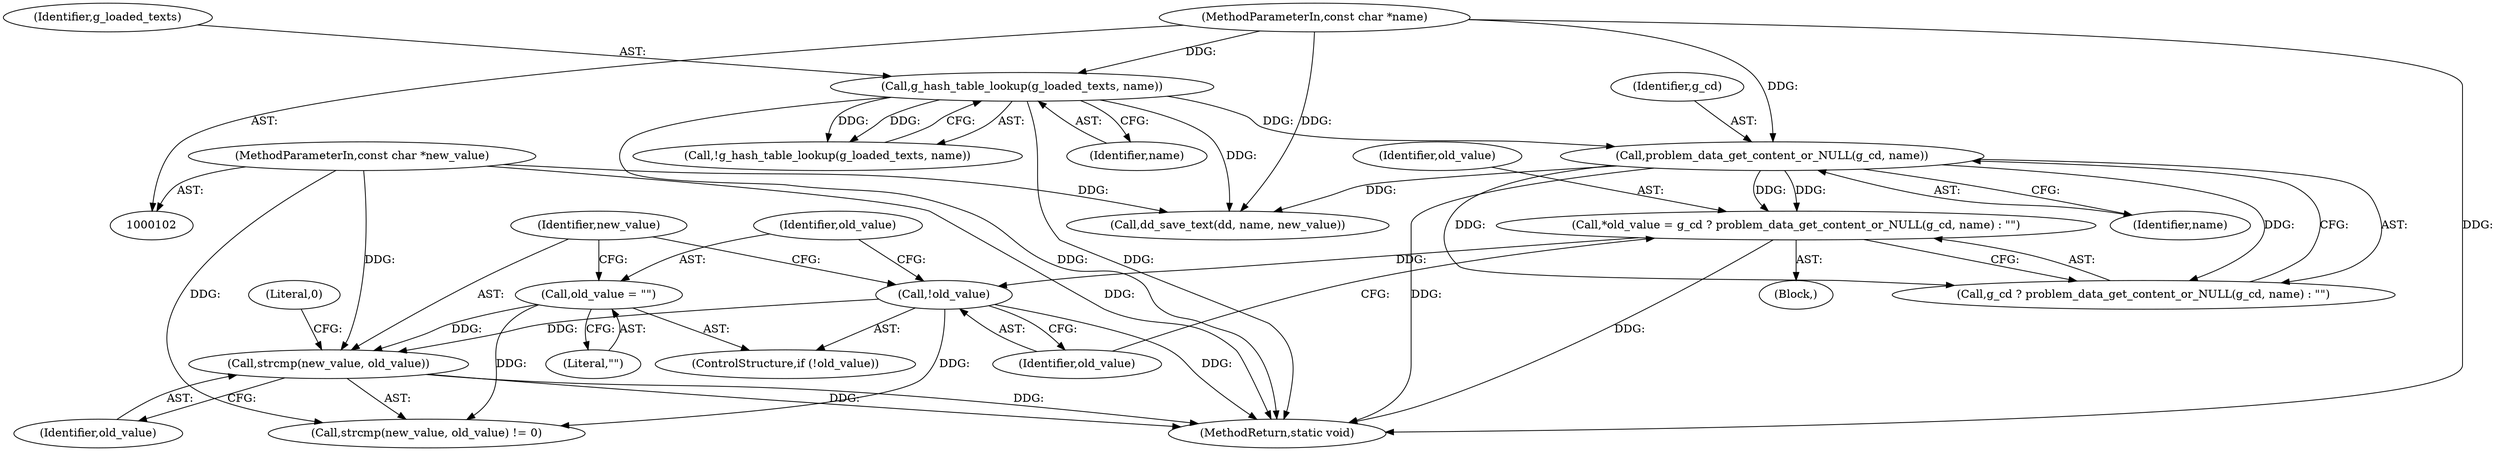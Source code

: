 digraph "0_libreport_257578a23d1537a2d235aaa2b1488ee4f818e360_0@API" {
"1000129" [label="(Call,strcmp(new_value, old_value))"];
"1000104" [label="(MethodParameterIn,const char *new_value)"];
"1000124" [label="(Call,old_value = \"\")"];
"1000122" [label="(Call,!old_value)"];
"1000113" [label="(Call,*old_value = g_cd ? problem_data_get_content_or_NULL(g_cd, name) : \"\")"];
"1000117" [label="(Call,problem_data_get_content_or_NULL(g_cd, name))"];
"1000108" [label="(Call,g_hash_table_lookup(g_loaded_texts, name))"];
"1000103" [label="(MethodParameterIn,const char *name)"];
"1000109" [label="(Identifier,g_loaded_texts)"];
"1000122" [label="(Call,!old_value)"];
"1000117" [label="(Call,problem_data_get_content_or_NULL(g_cd, name))"];
"1000141" [label="(Call,dd_save_text(dd, name, new_value))"];
"1000118" [label="(Identifier,g_cd)"];
"1000105" [label="(Block,)"];
"1000119" [label="(Identifier,name)"];
"1000128" [label="(Call,strcmp(new_value, old_value) != 0)"];
"1000121" [label="(ControlStructure,if (!old_value))"];
"1000110" [label="(Identifier,name)"];
"1000131" [label="(Identifier,old_value)"];
"1000130" [label="(Identifier,new_value)"];
"1000103" [label="(MethodParameterIn,const char *name)"];
"1000114" [label="(Identifier,old_value)"];
"1000107" [label="(Call,!g_hash_table_lookup(g_loaded_texts, name))"];
"1000125" [label="(Identifier,old_value)"];
"1000104" [label="(MethodParameterIn,const char *new_value)"];
"1000147" [label="(MethodReturn,static void)"];
"1000126" [label="(Literal,\"\")"];
"1000113" [label="(Call,*old_value = g_cd ? problem_data_get_content_or_NULL(g_cd, name) : \"\")"];
"1000123" [label="(Identifier,old_value)"];
"1000108" [label="(Call,g_hash_table_lookup(g_loaded_texts, name))"];
"1000115" [label="(Call,g_cd ? problem_data_get_content_or_NULL(g_cd, name) : \"\")"];
"1000124" [label="(Call,old_value = \"\")"];
"1000129" [label="(Call,strcmp(new_value, old_value))"];
"1000132" [label="(Literal,0)"];
"1000129" -> "1000128"  [label="AST: "];
"1000129" -> "1000131"  [label="CFG: "];
"1000130" -> "1000129"  [label="AST: "];
"1000131" -> "1000129"  [label="AST: "];
"1000132" -> "1000129"  [label="CFG: "];
"1000129" -> "1000147"  [label="DDG: "];
"1000129" -> "1000147"  [label="DDG: "];
"1000104" -> "1000129"  [label="DDG: "];
"1000124" -> "1000129"  [label="DDG: "];
"1000122" -> "1000129"  [label="DDG: "];
"1000104" -> "1000102"  [label="AST: "];
"1000104" -> "1000147"  [label="DDG: "];
"1000104" -> "1000128"  [label="DDG: "];
"1000104" -> "1000141"  [label="DDG: "];
"1000124" -> "1000121"  [label="AST: "];
"1000124" -> "1000126"  [label="CFG: "];
"1000125" -> "1000124"  [label="AST: "];
"1000126" -> "1000124"  [label="AST: "];
"1000130" -> "1000124"  [label="CFG: "];
"1000124" -> "1000128"  [label="DDG: "];
"1000122" -> "1000121"  [label="AST: "];
"1000122" -> "1000123"  [label="CFG: "];
"1000123" -> "1000122"  [label="AST: "];
"1000125" -> "1000122"  [label="CFG: "];
"1000130" -> "1000122"  [label="CFG: "];
"1000122" -> "1000147"  [label="DDG: "];
"1000113" -> "1000122"  [label="DDG: "];
"1000122" -> "1000128"  [label="DDG: "];
"1000113" -> "1000105"  [label="AST: "];
"1000113" -> "1000115"  [label="CFG: "];
"1000114" -> "1000113"  [label="AST: "];
"1000115" -> "1000113"  [label="AST: "];
"1000123" -> "1000113"  [label="CFG: "];
"1000113" -> "1000147"  [label="DDG: "];
"1000117" -> "1000113"  [label="DDG: "];
"1000117" -> "1000113"  [label="DDG: "];
"1000117" -> "1000115"  [label="AST: "];
"1000117" -> "1000119"  [label="CFG: "];
"1000118" -> "1000117"  [label="AST: "];
"1000119" -> "1000117"  [label="AST: "];
"1000115" -> "1000117"  [label="CFG: "];
"1000117" -> "1000147"  [label="DDG: "];
"1000117" -> "1000115"  [label="DDG: "];
"1000117" -> "1000115"  [label="DDG: "];
"1000108" -> "1000117"  [label="DDG: "];
"1000103" -> "1000117"  [label="DDG: "];
"1000117" -> "1000141"  [label="DDG: "];
"1000108" -> "1000107"  [label="AST: "];
"1000108" -> "1000110"  [label="CFG: "];
"1000109" -> "1000108"  [label="AST: "];
"1000110" -> "1000108"  [label="AST: "];
"1000107" -> "1000108"  [label="CFG: "];
"1000108" -> "1000147"  [label="DDG: "];
"1000108" -> "1000147"  [label="DDG: "];
"1000108" -> "1000107"  [label="DDG: "];
"1000108" -> "1000107"  [label="DDG: "];
"1000103" -> "1000108"  [label="DDG: "];
"1000108" -> "1000141"  [label="DDG: "];
"1000103" -> "1000102"  [label="AST: "];
"1000103" -> "1000147"  [label="DDG: "];
"1000103" -> "1000141"  [label="DDG: "];
}
